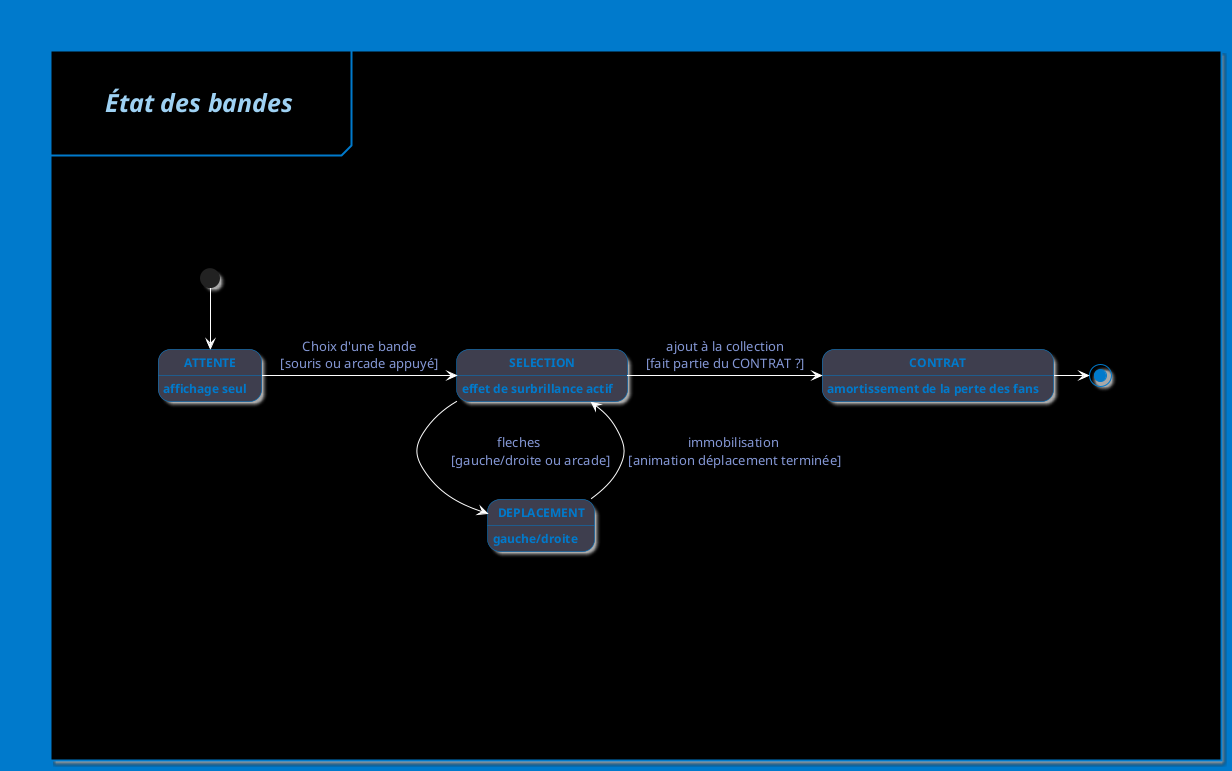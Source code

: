 @startuml "État des bandes"
' Définir le style global
skinparam {
    backgroundColor 007acc
    ' 007acc = oui
    ' 92cc00ff = non
    shadowing true
    ' oui
    FontName "Consolas"
    ArrowColor ffffffff
    ' #ffffffff
    ArrowFontColor 8598d6ff
    ' #8598d6ff
    StartColor ff02c4ff
    ' #ff02c4ff
    EndColor ff02c4
    ' #ff02c4
}
' Style pour les states
skinparam state {
    BackgroundColor 3e3e4eff
    ' #3e3e4eff
    fontColor 007acc
    ' #007acc
    BorderColor 007acc
    ' #007acc
    FontName "Consolas"
    FontSize 12
    FontStyle bold
}
<style>
mainframe {
  LineColor 007acc
  ' #007acc
  LineThickness 2.0
  FontColor 9ed1f3ff
  ' #9ed1f3ff
  FontSize 25
  FontStyle italic
  ' non
  Margin 50
  ' non
  Padding 100
  ' non
  backgroundColor 000000ff
  ' #000000
}
</style>
mainframe \n\t**État des bandes**\t\n

    state ATTENTE : affichage seul
    state SELECTION : effet de surbrillance actif
    state DEPLACEMENT : gauche/droite
    state CONTRAT : amortissement de la perte des fans

    [*] --> ATTENTE
    ATTENTE -> SELECTION : Choix d'une bande\n[souris ou arcade appuyé]
    SELECTION -> DEPLACEMENT : fleches\n\t[gauche/droite ou arcade]\t
    DEPLACEMENT --> SELECTION :immobilisation\n [animation déplacement terminée]
    SELECTION -> CONTRAT :ajout à la collection\n[fait partie du CONTRAT ?]
    CONTRAT -> [*] #007acc
@enduml

/'

git add .
git fetch origin
git merge origin/main -m "merge avec le bot"
git push

'/